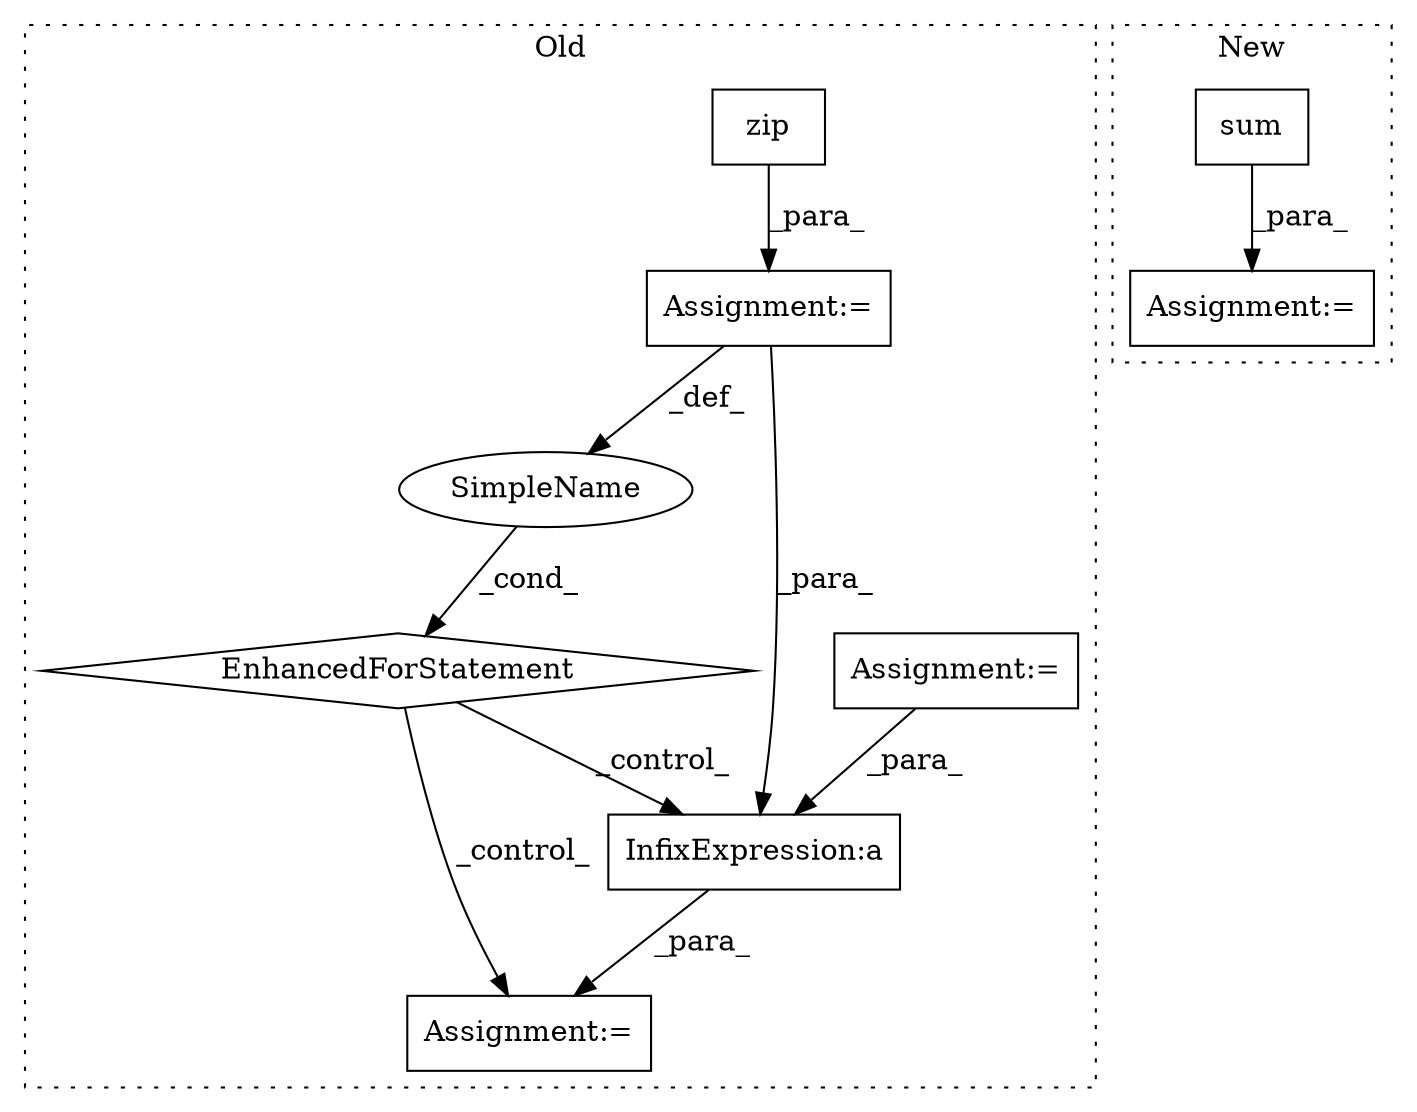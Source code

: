digraph G {
subgraph cluster0 {
1 [label="zip" a="32" s="8979,8998" l="4,1" shape="box"];
3 [label="Assignment:=" a="7" s="8880,8999" l="86,2" shape="box"];
5 [label="EnhancedForStatement" a="70" s="8880,8999" l="86,2" shape="diamond"];
6 [label="Assignment:=" a="7" s="9016" l="1" shape="box"];
7 [label="Assignment:=" a="7" s="8843" l="1" shape="box"];
8 [label="SimpleName" a="42" s="8974" l="2" shape="ellipse"];
9 [label="InfixExpression:a" a="27" s="9030" l="3" shape="box"];
label = "Old";
style="dotted";
}
subgraph cluster1 {
2 [label="sum" a="32" s="8376,8403" l="4,1" shape="box"];
4 [label="Assignment:=" a="7" s="8372" l="1" shape="box"];
label = "New";
style="dotted";
}
1 -> 3 [label="_para_"];
2 -> 4 [label="_para_"];
3 -> 9 [label="_para_"];
3 -> 8 [label="_def_"];
5 -> 6 [label="_control_"];
5 -> 9 [label="_control_"];
7 -> 9 [label="_para_"];
8 -> 5 [label="_cond_"];
9 -> 6 [label="_para_"];
}